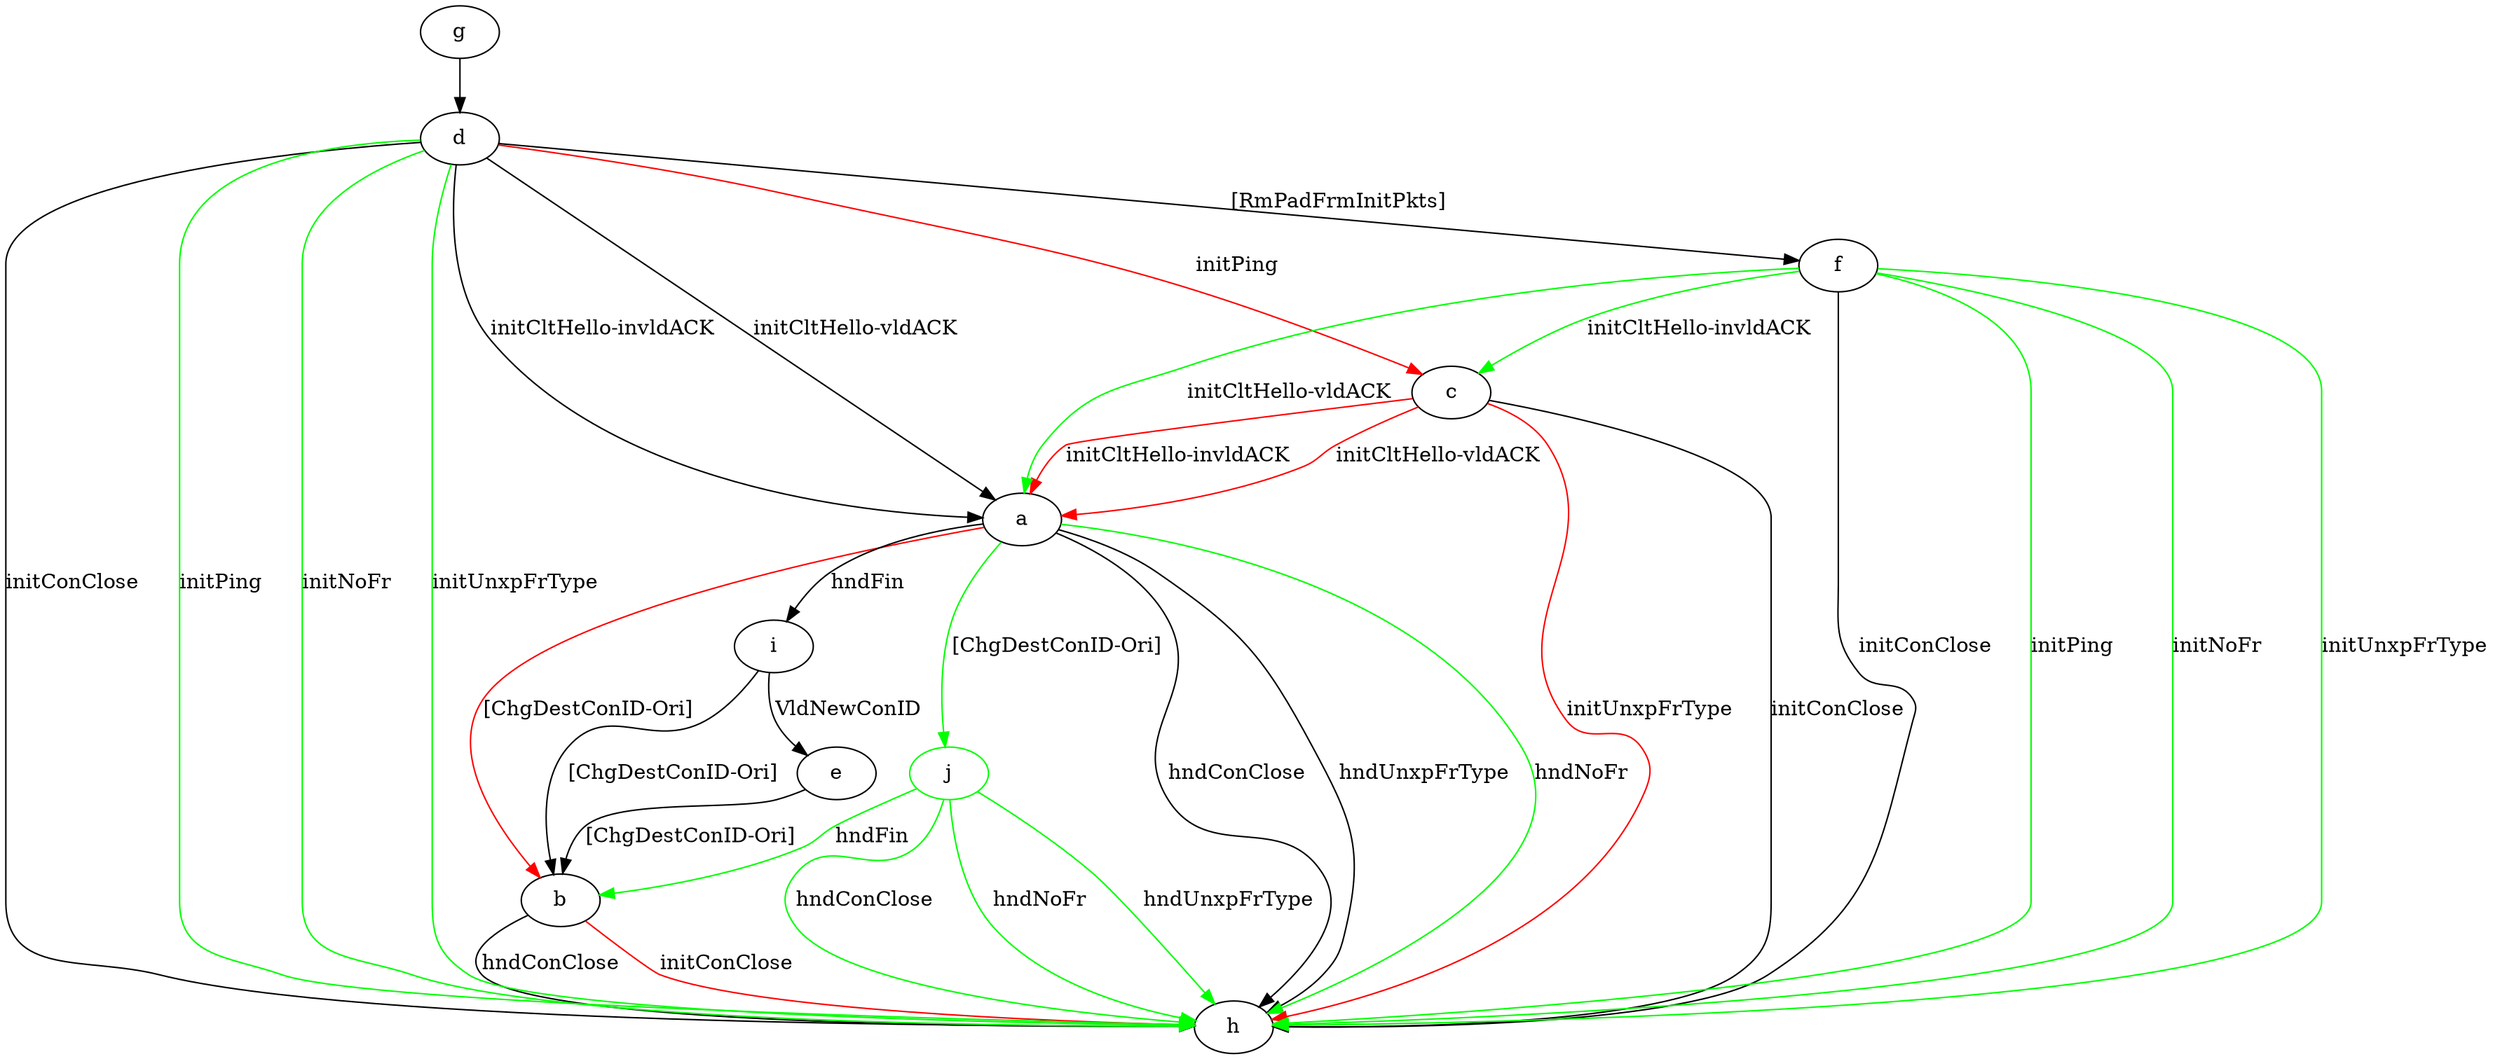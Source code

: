 digraph "" {
	a -> b	[key=0,
		color=red,
		label="[ChgDestConID-Ori] "];
	a -> h	[key=0,
		label="hndConClose "];
	a -> h	[key=1,
		label="hndUnxpFrType "];
	a -> h	[key=2,
		color=green,
		label="hndNoFr "];
	a -> i	[key=0,
		label="hndFin "];
	j	[color=green];
	a -> j	[key=0,
		color=green,
		label="[ChgDestConID-Ori] "];
	b -> h	[key=0,
		label="hndConClose "];
	b -> h	[key=1,
		color=red,
		label="initConClose "];
	c -> a	[key=0,
		color=red,
		label="initCltHello-vldACK "];
	c -> a	[key=1,
		color=red,
		label="initCltHello-invldACK "];
	c -> h	[key=0,
		label="initConClose "];
	c -> h	[key=1,
		color=red,
		label="initUnxpFrType "];
	d -> a	[key=0,
		label="initCltHello-vldACK "];
	d -> a	[key=1,
		label="initCltHello-invldACK "];
	d -> c	[key=0,
		color=red,
		label="initPing "];
	d -> f	[key=0,
		label="[RmPadFrmInitPkts] "];
	d -> h	[key=0,
		label="initConClose "];
	d -> h	[key=1,
		color=green,
		label="initPing "];
	d -> h	[key=2,
		color=green,
		label="initNoFr "];
	d -> h	[key=3,
		color=green,
		label="initUnxpFrType "];
	e -> b	[key=0,
		label="[ChgDestConID-Ori] "];
	f -> a	[key=0,
		color=green,
		label="initCltHello-vldACK "];
	f -> c	[key=0,
		color=green,
		label="initCltHello-invldACK "];
	f -> h	[key=0,
		label="initConClose "];
	f -> h	[key=1,
		color=green,
		label="initPing "];
	f -> h	[key=2,
		color=green,
		label="initNoFr "];
	f -> h	[key=3,
		color=green,
		label="initUnxpFrType "];
	g -> d	[key=0];
	i -> b	[key=0,
		label="[ChgDestConID-Ori] "];
	i -> e	[key=0,
		label="VldNewConID "];
	j -> b	[key=0,
		color=green,
		label="hndFin "];
	j -> h	[key=0,
		color=green,
		label="hndConClose "];
	j -> h	[key=1,
		color=green,
		label="hndNoFr "];
	j -> h	[key=2,
		color=green,
		label="hndUnxpFrType "];
}
